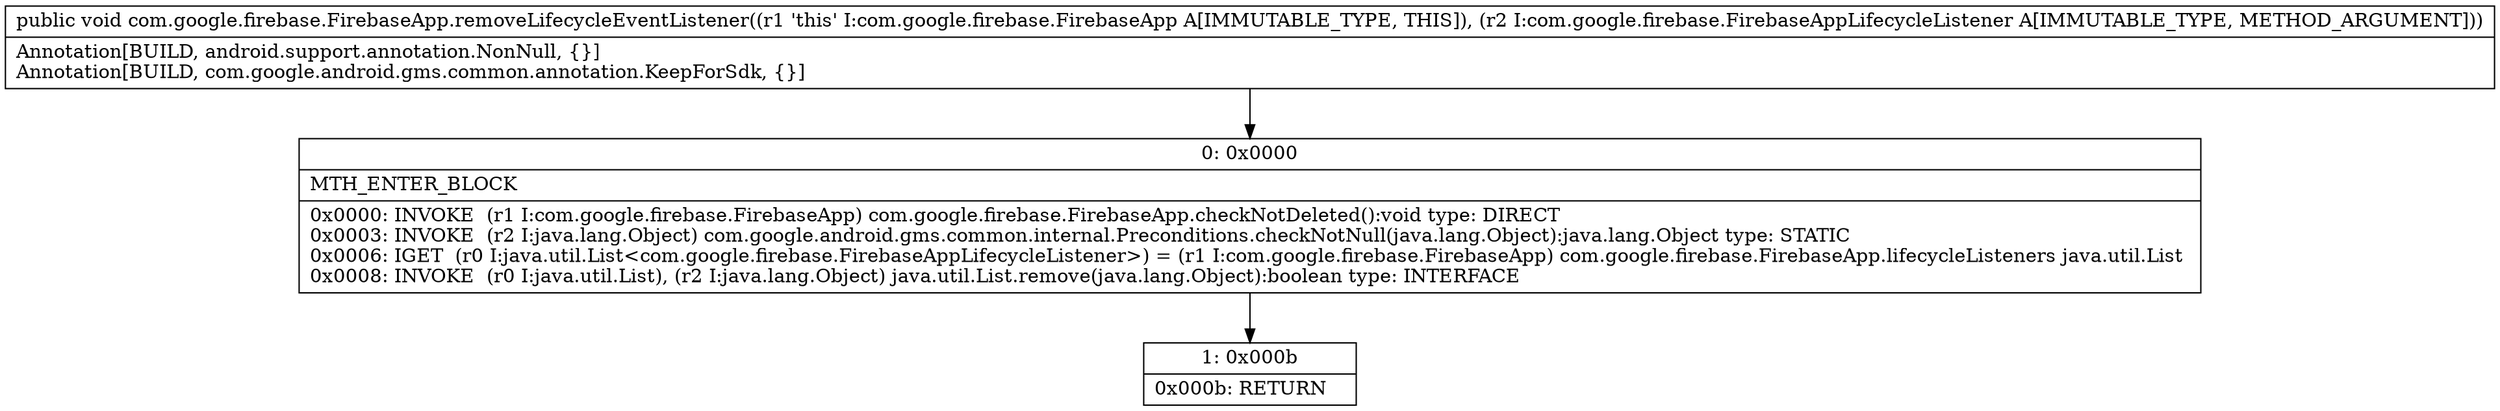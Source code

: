 digraph "CFG forcom.google.firebase.FirebaseApp.removeLifecycleEventListener(Lcom\/google\/firebase\/FirebaseAppLifecycleListener;)V" {
Node_0 [shape=record,label="{0\:\ 0x0000|MTH_ENTER_BLOCK\l|0x0000: INVOKE  (r1 I:com.google.firebase.FirebaseApp) com.google.firebase.FirebaseApp.checkNotDeleted():void type: DIRECT \l0x0003: INVOKE  (r2 I:java.lang.Object) com.google.android.gms.common.internal.Preconditions.checkNotNull(java.lang.Object):java.lang.Object type: STATIC \l0x0006: IGET  (r0 I:java.util.List\<com.google.firebase.FirebaseAppLifecycleListener\>) = (r1 I:com.google.firebase.FirebaseApp) com.google.firebase.FirebaseApp.lifecycleListeners java.util.List \l0x0008: INVOKE  (r0 I:java.util.List), (r2 I:java.lang.Object) java.util.List.remove(java.lang.Object):boolean type: INTERFACE \l}"];
Node_1 [shape=record,label="{1\:\ 0x000b|0x000b: RETURN   \l}"];
MethodNode[shape=record,label="{public void com.google.firebase.FirebaseApp.removeLifecycleEventListener((r1 'this' I:com.google.firebase.FirebaseApp A[IMMUTABLE_TYPE, THIS]), (r2 I:com.google.firebase.FirebaseAppLifecycleListener A[IMMUTABLE_TYPE, METHOD_ARGUMENT]))  | Annotation[BUILD, android.support.annotation.NonNull, \{\}]\lAnnotation[BUILD, com.google.android.gms.common.annotation.KeepForSdk, \{\}]\l}"];
MethodNode -> Node_0;
Node_0 -> Node_1;
}

